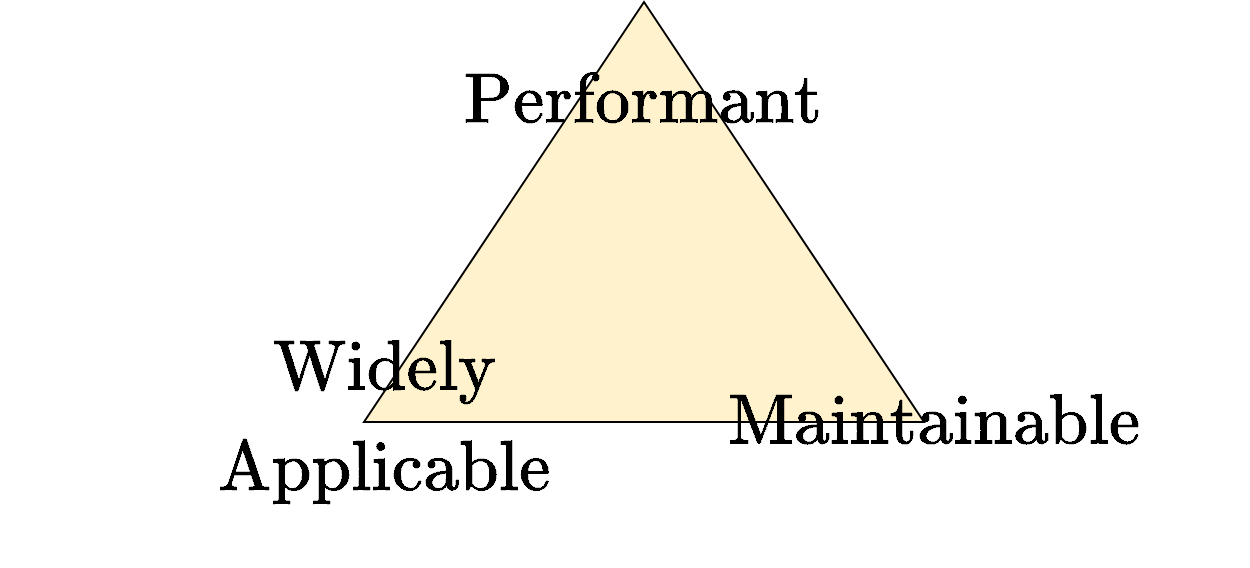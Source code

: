 <mxfile version="20.3.0" type="device"><diagram id="I-BKUmwlSTwjugFMJEBM" name="Page-1"><mxGraphModel dx="861" dy="516" grid="1" gridSize="10" guides="1" tooltips="1" connect="1" arrows="1" fold="1" page="1" pageScale="1" pageWidth="827" pageHeight="1169" math="1" shadow="0"><root><mxCell id="0"/><mxCell id="1" parent="0"/><mxCell id="5h-4f6WNFs18kWsGlcxM-8" value="" style="verticalLabelPosition=bottom;verticalAlign=top;html=1;shape=mxgraph.basic.acute_triangle;dx=0.5;fontSize=30;fillColor=#fff2cc;strokeColor=#000000;" vertex="1" parent="1"><mxGeometry x="90" y="10" width="280" height="210" as="geometry"/></mxCell><mxCell id="5h-4f6WNFs18kWsGlcxM-4" value="$$\begin{matrix}\text{Widely} \\ \text{Applicable} \end{matrix}&lt;br&gt;$$" style="text;html=1;strokeColor=none;fillColor=none;align=center;verticalAlign=middle;whiteSpace=wrap;rounded=0;fontSize=30;" vertex="1" parent="1"><mxGeometry x="10" y="180" width="180" height="80" as="geometry"/></mxCell><mxCell id="5h-4f6WNFs18kWsGlcxM-3" value="$$\text{Maintainable}$$" style="text;html=1;strokeColor=none;fillColor=none;align=center;verticalAlign=middle;whiteSpace=wrap;rounded=0;fontSize=30;" vertex="1" parent="1"><mxGeometry x="270" y="205" width="210" height="30" as="geometry"/></mxCell><mxCell id="5h-4f6WNFs18kWsGlcxM-2" value="$$\text{Performant}$$" style="text;html=1;strokeColor=none;fillColor=none;align=center;verticalAlign=middle;whiteSpace=wrap;rounded=0;fontSize=30;" vertex="1" parent="1"><mxGeometry x="140" y="40" width="180" height="40" as="geometry"/></mxCell></root></mxGraphModel></diagram></mxfile>